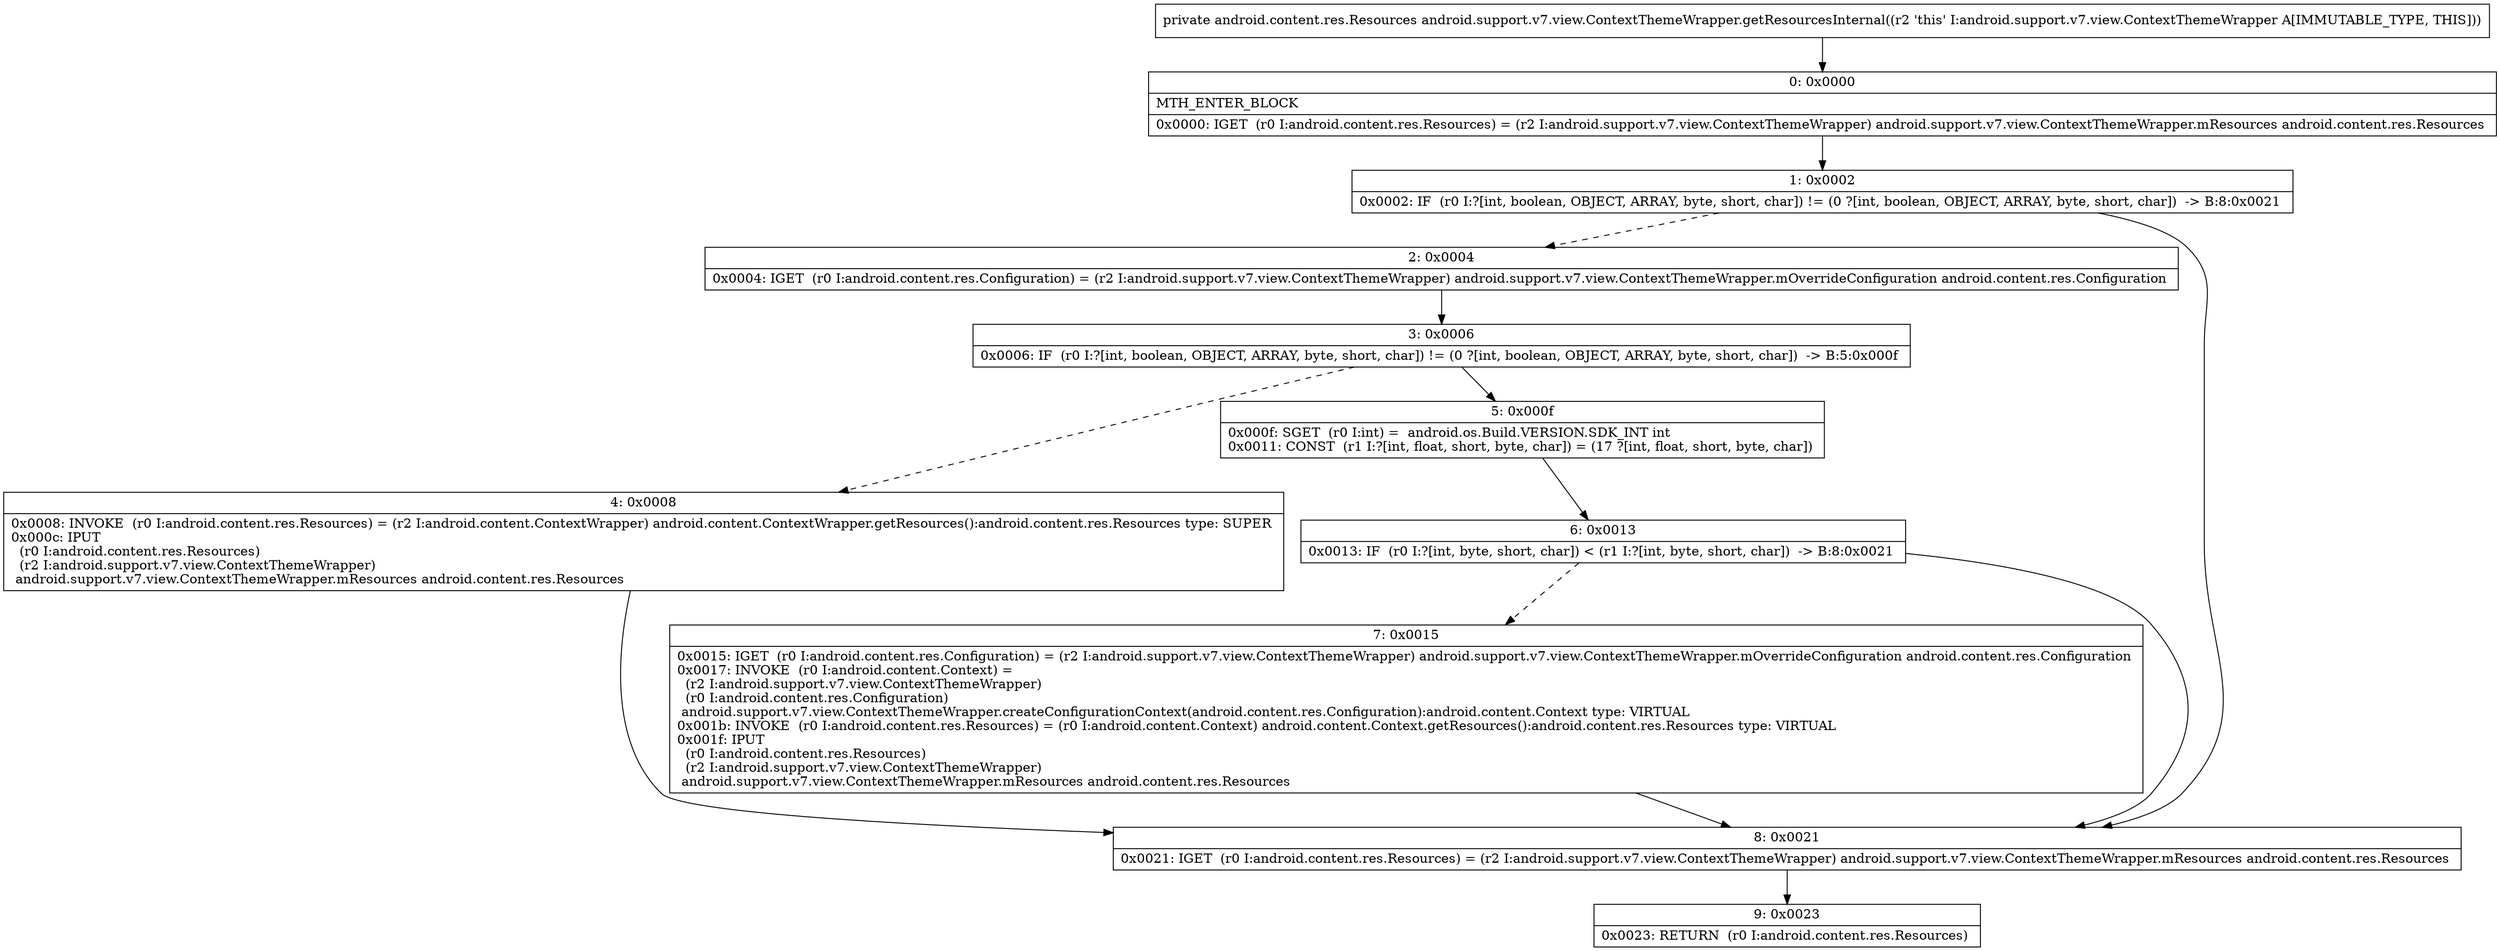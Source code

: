 digraph "CFG forandroid.support.v7.view.ContextThemeWrapper.getResourcesInternal()Landroid\/content\/res\/Resources;" {
Node_0 [shape=record,label="{0\:\ 0x0000|MTH_ENTER_BLOCK\l|0x0000: IGET  (r0 I:android.content.res.Resources) = (r2 I:android.support.v7.view.ContextThemeWrapper) android.support.v7.view.ContextThemeWrapper.mResources android.content.res.Resources \l}"];
Node_1 [shape=record,label="{1\:\ 0x0002|0x0002: IF  (r0 I:?[int, boolean, OBJECT, ARRAY, byte, short, char]) != (0 ?[int, boolean, OBJECT, ARRAY, byte, short, char])  \-\> B:8:0x0021 \l}"];
Node_2 [shape=record,label="{2\:\ 0x0004|0x0004: IGET  (r0 I:android.content.res.Configuration) = (r2 I:android.support.v7.view.ContextThemeWrapper) android.support.v7.view.ContextThemeWrapper.mOverrideConfiguration android.content.res.Configuration \l}"];
Node_3 [shape=record,label="{3\:\ 0x0006|0x0006: IF  (r0 I:?[int, boolean, OBJECT, ARRAY, byte, short, char]) != (0 ?[int, boolean, OBJECT, ARRAY, byte, short, char])  \-\> B:5:0x000f \l}"];
Node_4 [shape=record,label="{4\:\ 0x0008|0x0008: INVOKE  (r0 I:android.content.res.Resources) = (r2 I:android.content.ContextWrapper) android.content.ContextWrapper.getResources():android.content.res.Resources type: SUPER \l0x000c: IPUT  \l  (r0 I:android.content.res.Resources)\l  (r2 I:android.support.v7.view.ContextThemeWrapper)\l android.support.v7.view.ContextThemeWrapper.mResources android.content.res.Resources \l}"];
Node_5 [shape=record,label="{5\:\ 0x000f|0x000f: SGET  (r0 I:int) =  android.os.Build.VERSION.SDK_INT int \l0x0011: CONST  (r1 I:?[int, float, short, byte, char]) = (17 ?[int, float, short, byte, char]) \l}"];
Node_6 [shape=record,label="{6\:\ 0x0013|0x0013: IF  (r0 I:?[int, byte, short, char]) \< (r1 I:?[int, byte, short, char])  \-\> B:8:0x0021 \l}"];
Node_7 [shape=record,label="{7\:\ 0x0015|0x0015: IGET  (r0 I:android.content.res.Configuration) = (r2 I:android.support.v7.view.ContextThemeWrapper) android.support.v7.view.ContextThemeWrapper.mOverrideConfiguration android.content.res.Configuration \l0x0017: INVOKE  (r0 I:android.content.Context) = \l  (r2 I:android.support.v7.view.ContextThemeWrapper)\l  (r0 I:android.content.res.Configuration)\l android.support.v7.view.ContextThemeWrapper.createConfigurationContext(android.content.res.Configuration):android.content.Context type: VIRTUAL \l0x001b: INVOKE  (r0 I:android.content.res.Resources) = (r0 I:android.content.Context) android.content.Context.getResources():android.content.res.Resources type: VIRTUAL \l0x001f: IPUT  \l  (r0 I:android.content.res.Resources)\l  (r2 I:android.support.v7.view.ContextThemeWrapper)\l android.support.v7.view.ContextThemeWrapper.mResources android.content.res.Resources \l}"];
Node_8 [shape=record,label="{8\:\ 0x0021|0x0021: IGET  (r0 I:android.content.res.Resources) = (r2 I:android.support.v7.view.ContextThemeWrapper) android.support.v7.view.ContextThemeWrapper.mResources android.content.res.Resources \l}"];
Node_9 [shape=record,label="{9\:\ 0x0023|0x0023: RETURN  (r0 I:android.content.res.Resources) \l}"];
MethodNode[shape=record,label="{private android.content.res.Resources android.support.v7.view.ContextThemeWrapper.getResourcesInternal((r2 'this' I:android.support.v7.view.ContextThemeWrapper A[IMMUTABLE_TYPE, THIS])) }"];
MethodNode -> Node_0;
Node_0 -> Node_1;
Node_1 -> Node_2[style=dashed];
Node_1 -> Node_8;
Node_2 -> Node_3;
Node_3 -> Node_4[style=dashed];
Node_3 -> Node_5;
Node_4 -> Node_8;
Node_5 -> Node_6;
Node_6 -> Node_7[style=dashed];
Node_6 -> Node_8;
Node_7 -> Node_8;
Node_8 -> Node_9;
}

